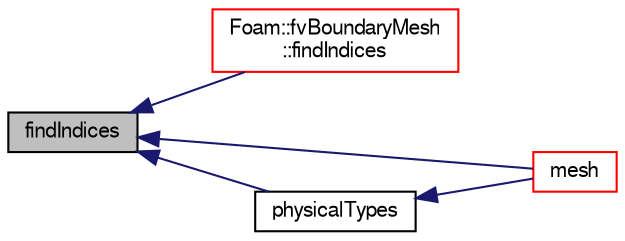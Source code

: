 digraph "findIndices"
{
  bgcolor="transparent";
  edge [fontname="FreeSans",fontsize="10",labelfontname="FreeSans",labelfontsize="10"];
  node [fontname="FreeSans",fontsize="10",shape=record];
  rankdir="LR";
  Node3042 [label="findIndices",height=0.2,width=0.4,color="black", fillcolor="grey75", style="filled", fontcolor="black"];
  Node3042 -> Node3043 [dir="back",color="midnightblue",fontsize="10",style="solid",fontname="FreeSans"];
  Node3043 [label="Foam::fvBoundaryMesh\l::findIndices",height=0.2,width=0.4,color="red",URL="$a22762.html#a7e25dcc6f712ea6db122dd707dea9569",tooltip="Find patch indices given a name. "];
  Node3042 -> Node3114 [dir="back",color="midnightblue",fontsize="10",style="solid",fontname="FreeSans"];
  Node3114 [label="mesh",height=0.2,width=0.4,color="red",URL="$a27402.html#ae78c91f8ff731c07ccc4351d9fe861ba",tooltip="Return the mesh reference. "];
  Node3042 -> Node3192 [dir="back",color="midnightblue",fontsize="10",style="solid",fontname="FreeSans"];
  Node3192 [label="physicalTypes",height=0.2,width=0.4,color="black",URL="$a27402.html#a0adb2a0277b4be49be64e75f9e114105",tooltip="Return a list of physical types. "];
  Node3192 -> Node3114 [dir="back",color="midnightblue",fontsize="10",style="solid",fontname="FreeSans"];
}
